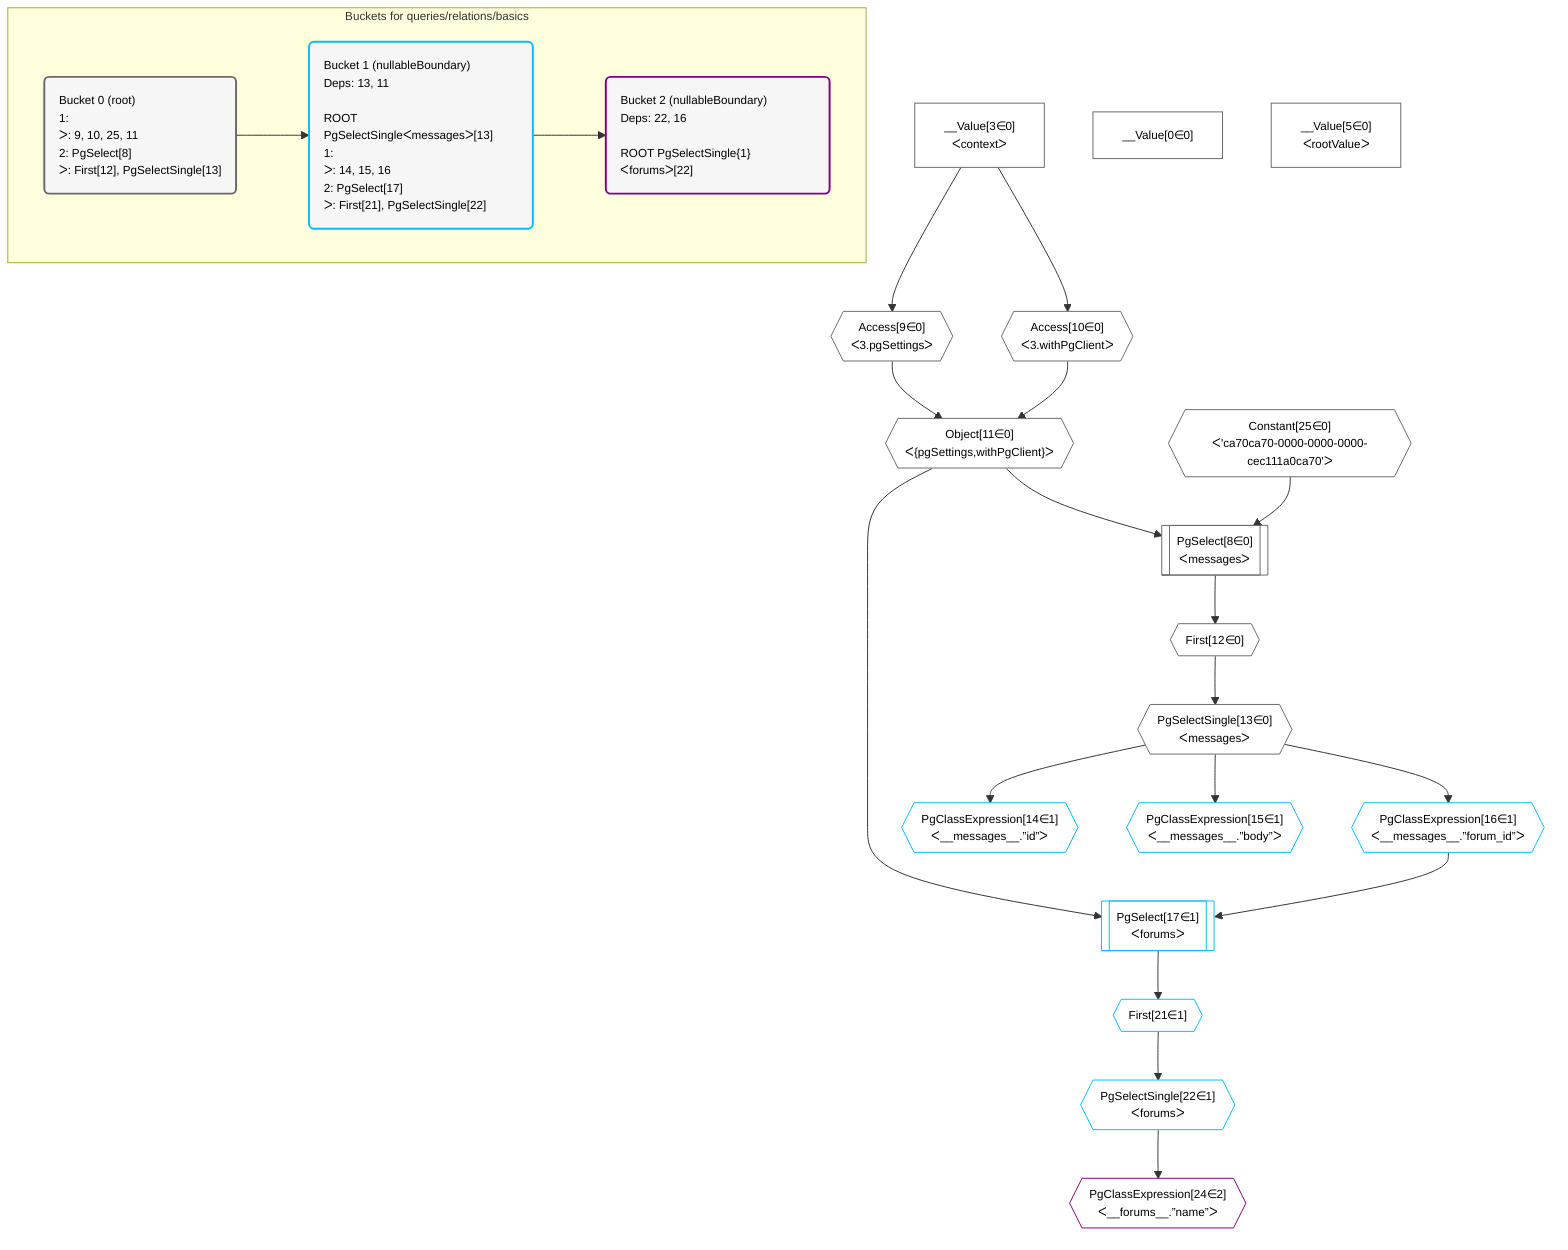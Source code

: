 %%{init: {'themeVariables': { 'fontSize': '12px'}}}%%
graph TD
    classDef path fill:#eee,stroke:#000,color:#000
    classDef plan fill:#fff,stroke-width:1px,color:#000
    classDef itemplan fill:#fff,stroke-width:2px,color:#000
    classDef unbatchedplan fill:#dff,stroke-width:1px,color:#000
    classDef sideeffectplan fill:#fcc,stroke-width:2px,color:#000
    classDef bucket fill:#f6f6f6,color:#000,stroke-width:2px,text-align:left


    %% plan dependencies
    Object11{{"Object[11∈0]<br />ᐸ{pgSettings,withPgClient}ᐳ"}}:::plan
    Access9{{"Access[9∈0]<br />ᐸ3.pgSettingsᐳ"}}:::plan
    Access10{{"Access[10∈0]<br />ᐸ3.withPgClientᐳ"}}:::plan
    Access9 & Access10 --> Object11
    PgSelect8[["PgSelect[8∈0]<br />ᐸmessagesᐳ"]]:::plan
    Constant25{{"Constant[25∈0]<br />ᐸ'ca70ca70-0000-0000-0000-cec111a0ca70'ᐳ"}}:::plan
    Object11 & Constant25 --> PgSelect8
    __Value3["__Value[3∈0]<br />ᐸcontextᐳ"]:::plan
    __Value3 --> Access9
    __Value3 --> Access10
    First12{{"First[12∈0]"}}:::plan
    PgSelect8 --> First12
    PgSelectSingle13{{"PgSelectSingle[13∈0]<br />ᐸmessagesᐳ"}}:::plan
    First12 --> PgSelectSingle13
    __Value0["__Value[0∈0]"]:::plan
    __Value5["__Value[5∈0]<br />ᐸrootValueᐳ"]:::plan
    PgSelect17[["PgSelect[17∈1]<br />ᐸforumsᐳ"]]:::plan
    PgClassExpression16{{"PgClassExpression[16∈1]<br />ᐸ__messages__.”forum_id”ᐳ"}}:::plan
    Object11 & PgClassExpression16 --> PgSelect17
    PgClassExpression14{{"PgClassExpression[14∈1]<br />ᐸ__messages__.”id”ᐳ"}}:::plan
    PgSelectSingle13 --> PgClassExpression14
    PgClassExpression15{{"PgClassExpression[15∈1]<br />ᐸ__messages__.”body”ᐳ"}}:::plan
    PgSelectSingle13 --> PgClassExpression15
    PgSelectSingle13 --> PgClassExpression16
    First21{{"First[21∈1]"}}:::plan
    PgSelect17 --> First21
    PgSelectSingle22{{"PgSelectSingle[22∈1]<br />ᐸforumsᐳ"}}:::plan
    First21 --> PgSelectSingle22
    PgClassExpression24{{"PgClassExpression[24∈2]<br />ᐸ__forums__.”name”ᐳ"}}:::plan
    PgSelectSingle22 --> PgClassExpression24

    %% define steps

    subgraph "Buckets for queries/relations/basics"
    Bucket0("Bucket 0 (root)<br />1: <br />ᐳ: 9, 10, 25, 11<br />2: PgSelect[8]<br />ᐳ: First[12], PgSelectSingle[13]"):::bucket
    classDef bucket0 stroke:#696969
    class Bucket0,__Value0,__Value3,__Value5,PgSelect8,Access9,Access10,Object11,First12,PgSelectSingle13,Constant25 bucket0
    Bucket1("Bucket 1 (nullableBoundary)<br />Deps: 13, 11<br /><br />ROOT PgSelectSingleᐸmessagesᐳ[13]<br />1: <br />ᐳ: 14, 15, 16<br />2: PgSelect[17]<br />ᐳ: First[21], PgSelectSingle[22]"):::bucket
    classDef bucket1 stroke:#00bfff
    class Bucket1,PgClassExpression14,PgClassExpression15,PgClassExpression16,PgSelect17,First21,PgSelectSingle22 bucket1
    Bucket2("Bucket 2 (nullableBoundary)<br />Deps: 22, 16<br /><br />ROOT PgSelectSingle{1}ᐸforumsᐳ[22]"):::bucket
    classDef bucket2 stroke:#7f007f
    class Bucket2,PgClassExpression24 bucket2
    Bucket0 --> Bucket1
    Bucket1 --> Bucket2
    end